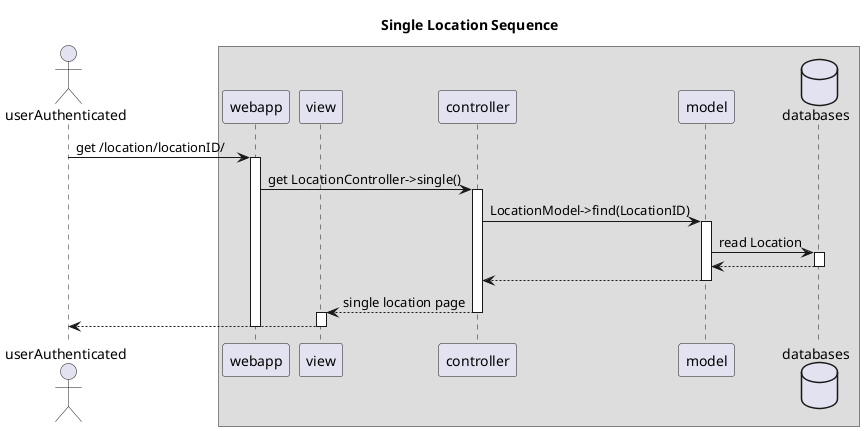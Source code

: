 @startuml

title **Single Location Sequence**

actor userAuthenticated as user
box
participant webapp
participant view
participant controller
participant model
database databases
end box

skinparam BoxPadding 80

user -> webapp ++ : get /location/locationID/
webapp -> controller ++ : get LocationController->single()
controller -> model ++ : LocationModel->find(LocationID)
model -> databases ++ : read Location
return
return
controller --> view -- : single location page
view ++
view --> user --
webapp --

@enduml
